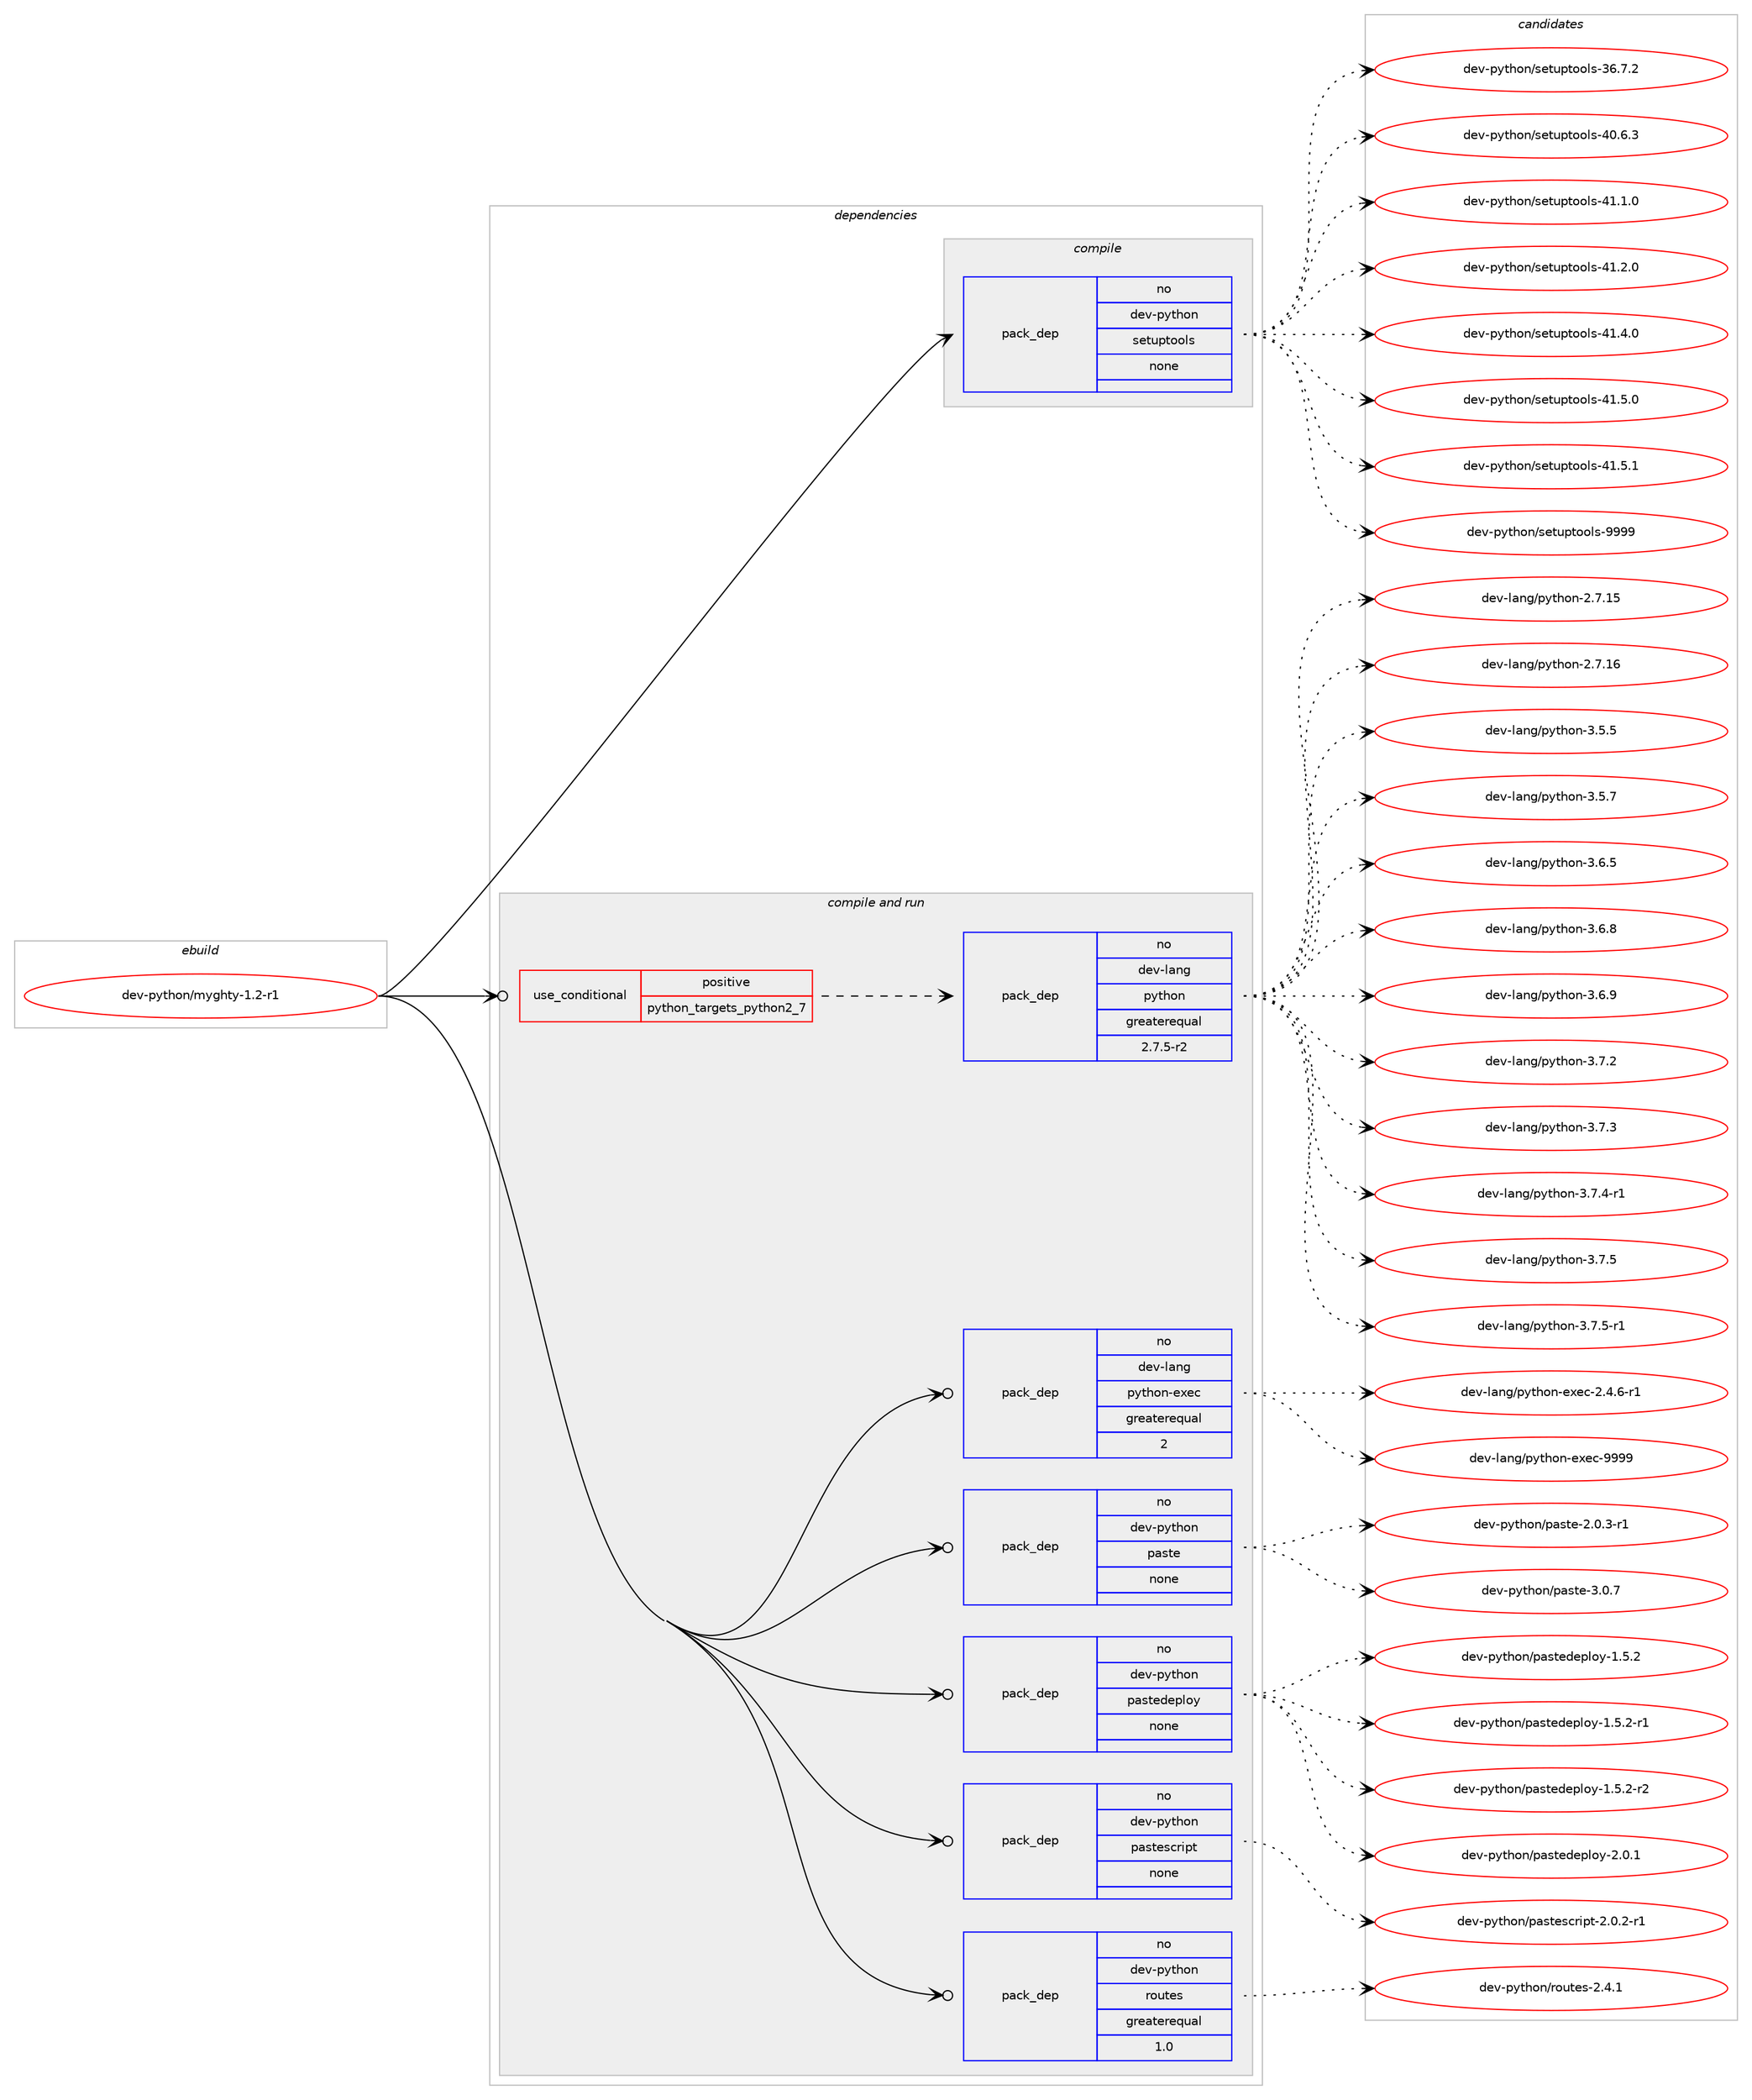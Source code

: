 digraph prolog {

# *************
# Graph options
# *************

newrank=true;
concentrate=true;
compound=true;
graph [rankdir=LR,fontname=Helvetica,fontsize=10,ranksep=1.5];#, ranksep=2.5, nodesep=0.2];
edge  [arrowhead=vee];
node  [fontname=Helvetica,fontsize=10];

# **********
# The ebuild
# **********

subgraph cluster_leftcol {
color=gray;
rank=same;
label=<<i>ebuild</i>>;
id [label="dev-python/myghty-1.2-r1", color=red, width=4, href="../dev-python/myghty-1.2-r1.svg"];
}

# ****************
# The dependencies
# ****************

subgraph cluster_midcol {
color=gray;
label=<<i>dependencies</i>>;
subgraph cluster_compile {
fillcolor="#eeeeee";
style=filled;
label=<<i>compile</i>>;
subgraph pack460814 {
dependency615393 [label=<<TABLE BORDER="0" CELLBORDER="1" CELLSPACING="0" CELLPADDING="4" WIDTH="220"><TR><TD ROWSPAN="6" CELLPADDING="30">pack_dep</TD></TR><TR><TD WIDTH="110">no</TD></TR><TR><TD>dev-python</TD></TR><TR><TD>setuptools</TD></TR><TR><TD>none</TD></TR><TR><TD></TD></TR></TABLE>>, shape=none, color=blue];
}
id:e -> dependency615393:w [weight=20,style="solid",arrowhead="vee"];
}
subgraph cluster_compileandrun {
fillcolor="#eeeeee";
style=filled;
label=<<i>compile and run</i>>;
subgraph cond142774 {
dependency615394 [label=<<TABLE BORDER="0" CELLBORDER="1" CELLSPACING="0" CELLPADDING="4"><TR><TD ROWSPAN="3" CELLPADDING="10">use_conditional</TD></TR><TR><TD>positive</TD></TR><TR><TD>python_targets_python2_7</TD></TR></TABLE>>, shape=none, color=red];
subgraph pack460815 {
dependency615395 [label=<<TABLE BORDER="0" CELLBORDER="1" CELLSPACING="0" CELLPADDING="4" WIDTH="220"><TR><TD ROWSPAN="6" CELLPADDING="30">pack_dep</TD></TR><TR><TD WIDTH="110">no</TD></TR><TR><TD>dev-lang</TD></TR><TR><TD>python</TD></TR><TR><TD>greaterequal</TD></TR><TR><TD>2.7.5-r2</TD></TR></TABLE>>, shape=none, color=blue];
}
dependency615394:e -> dependency615395:w [weight=20,style="dashed",arrowhead="vee"];
}
id:e -> dependency615394:w [weight=20,style="solid",arrowhead="odotvee"];
subgraph pack460816 {
dependency615396 [label=<<TABLE BORDER="0" CELLBORDER="1" CELLSPACING="0" CELLPADDING="4" WIDTH="220"><TR><TD ROWSPAN="6" CELLPADDING="30">pack_dep</TD></TR><TR><TD WIDTH="110">no</TD></TR><TR><TD>dev-lang</TD></TR><TR><TD>python-exec</TD></TR><TR><TD>greaterequal</TD></TR><TR><TD>2</TD></TR></TABLE>>, shape=none, color=blue];
}
id:e -> dependency615396:w [weight=20,style="solid",arrowhead="odotvee"];
subgraph pack460817 {
dependency615397 [label=<<TABLE BORDER="0" CELLBORDER="1" CELLSPACING="0" CELLPADDING="4" WIDTH="220"><TR><TD ROWSPAN="6" CELLPADDING="30">pack_dep</TD></TR><TR><TD WIDTH="110">no</TD></TR><TR><TD>dev-python</TD></TR><TR><TD>paste</TD></TR><TR><TD>none</TD></TR><TR><TD></TD></TR></TABLE>>, shape=none, color=blue];
}
id:e -> dependency615397:w [weight=20,style="solid",arrowhead="odotvee"];
subgraph pack460818 {
dependency615398 [label=<<TABLE BORDER="0" CELLBORDER="1" CELLSPACING="0" CELLPADDING="4" WIDTH="220"><TR><TD ROWSPAN="6" CELLPADDING="30">pack_dep</TD></TR><TR><TD WIDTH="110">no</TD></TR><TR><TD>dev-python</TD></TR><TR><TD>pastedeploy</TD></TR><TR><TD>none</TD></TR><TR><TD></TD></TR></TABLE>>, shape=none, color=blue];
}
id:e -> dependency615398:w [weight=20,style="solid",arrowhead="odotvee"];
subgraph pack460819 {
dependency615399 [label=<<TABLE BORDER="0" CELLBORDER="1" CELLSPACING="0" CELLPADDING="4" WIDTH="220"><TR><TD ROWSPAN="6" CELLPADDING="30">pack_dep</TD></TR><TR><TD WIDTH="110">no</TD></TR><TR><TD>dev-python</TD></TR><TR><TD>pastescript</TD></TR><TR><TD>none</TD></TR><TR><TD></TD></TR></TABLE>>, shape=none, color=blue];
}
id:e -> dependency615399:w [weight=20,style="solid",arrowhead="odotvee"];
subgraph pack460820 {
dependency615400 [label=<<TABLE BORDER="0" CELLBORDER="1" CELLSPACING="0" CELLPADDING="4" WIDTH="220"><TR><TD ROWSPAN="6" CELLPADDING="30">pack_dep</TD></TR><TR><TD WIDTH="110">no</TD></TR><TR><TD>dev-python</TD></TR><TR><TD>routes</TD></TR><TR><TD>greaterequal</TD></TR><TR><TD>1.0</TD></TR></TABLE>>, shape=none, color=blue];
}
id:e -> dependency615400:w [weight=20,style="solid",arrowhead="odotvee"];
}
subgraph cluster_run {
fillcolor="#eeeeee";
style=filled;
label=<<i>run</i>>;
}
}

# **************
# The candidates
# **************

subgraph cluster_choices {
rank=same;
color=gray;
label=<<i>candidates</i>>;

subgraph choice460814 {
color=black;
nodesep=1;
choice100101118451121211161041111104711510111611711211611111110811545515446554650 [label="dev-python/setuptools-36.7.2", color=red, width=4,href="../dev-python/setuptools-36.7.2.svg"];
choice100101118451121211161041111104711510111611711211611111110811545524846544651 [label="dev-python/setuptools-40.6.3", color=red, width=4,href="../dev-python/setuptools-40.6.3.svg"];
choice100101118451121211161041111104711510111611711211611111110811545524946494648 [label="dev-python/setuptools-41.1.0", color=red, width=4,href="../dev-python/setuptools-41.1.0.svg"];
choice100101118451121211161041111104711510111611711211611111110811545524946504648 [label="dev-python/setuptools-41.2.0", color=red, width=4,href="../dev-python/setuptools-41.2.0.svg"];
choice100101118451121211161041111104711510111611711211611111110811545524946524648 [label="dev-python/setuptools-41.4.0", color=red, width=4,href="../dev-python/setuptools-41.4.0.svg"];
choice100101118451121211161041111104711510111611711211611111110811545524946534648 [label="dev-python/setuptools-41.5.0", color=red, width=4,href="../dev-python/setuptools-41.5.0.svg"];
choice100101118451121211161041111104711510111611711211611111110811545524946534649 [label="dev-python/setuptools-41.5.1", color=red, width=4,href="../dev-python/setuptools-41.5.1.svg"];
choice10010111845112121116104111110471151011161171121161111111081154557575757 [label="dev-python/setuptools-9999", color=red, width=4,href="../dev-python/setuptools-9999.svg"];
dependency615393:e -> choice100101118451121211161041111104711510111611711211611111110811545515446554650:w [style=dotted,weight="100"];
dependency615393:e -> choice100101118451121211161041111104711510111611711211611111110811545524846544651:w [style=dotted,weight="100"];
dependency615393:e -> choice100101118451121211161041111104711510111611711211611111110811545524946494648:w [style=dotted,weight="100"];
dependency615393:e -> choice100101118451121211161041111104711510111611711211611111110811545524946504648:w [style=dotted,weight="100"];
dependency615393:e -> choice100101118451121211161041111104711510111611711211611111110811545524946524648:w [style=dotted,weight="100"];
dependency615393:e -> choice100101118451121211161041111104711510111611711211611111110811545524946534648:w [style=dotted,weight="100"];
dependency615393:e -> choice100101118451121211161041111104711510111611711211611111110811545524946534649:w [style=dotted,weight="100"];
dependency615393:e -> choice10010111845112121116104111110471151011161171121161111111081154557575757:w [style=dotted,weight="100"];
}
subgraph choice460815 {
color=black;
nodesep=1;
choice10010111845108971101034711212111610411111045504655464953 [label="dev-lang/python-2.7.15", color=red, width=4,href="../dev-lang/python-2.7.15.svg"];
choice10010111845108971101034711212111610411111045504655464954 [label="dev-lang/python-2.7.16", color=red, width=4,href="../dev-lang/python-2.7.16.svg"];
choice100101118451089711010347112121116104111110455146534653 [label="dev-lang/python-3.5.5", color=red, width=4,href="../dev-lang/python-3.5.5.svg"];
choice100101118451089711010347112121116104111110455146534655 [label="dev-lang/python-3.5.7", color=red, width=4,href="../dev-lang/python-3.5.7.svg"];
choice100101118451089711010347112121116104111110455146544653 [label="dev-lang/python-3.6.5", color=red, width=4,href="../dev-lang/python-3.6.5.svg"];
choice100101118451089711010347112121116104111110455146544656 [label="dev-lang/python-3.6.8", color=red, width=4,href="../dev-lang/python-3.6.8.svg"];
choice100101118451089711010347112121116104111110455146544657 [label="dev-lang/python-3.6.9", color=red, width=4,href="../dev-lang/python-3.6.9.svg"];
choice100101118451089711010347112121116104111110455146554650 [label="dev-lang/python-3.7.2", color=red, width=4,href="../dev-lang/python-3.7.2.svg"];
choice100101118451089711010347112121116104111110455146554651 [label="dev-lang/python-3.7.3", color=red, width=4,href="../dev-lang/python-3.7.3.svg"];
choice1001011184510897110103471121211161041111104551465546524511449 [label="dev-lang/python-3.7.4-r1", color=red, width=4,href="../dev-lang/python-3.7.4-r1.svg"];
choice100101118451089711010347112121116104111110455146554653 [label="dev-lang/python-3.7.5", color=red, width=4,href="../dev-lang/python-3.7.5.svg"];
choice1001011184510897110103471121211161041111104551465546534511449 [label="dev-lang/python-3.7.5-r1", color=red, width=4,href="../dev-lang/python-3.7.5-r1.svg"];
dependency615395:e -> choice10010111845108971101034711212111610411111045504655464953:w [style=dotted,weight="100"];
dependency615395:e -> choice10010111845108971101034711212111610411111045504655464954:w [style=dotted,weight="100"];
dependency615395:e -> choice100101118451089711010347112121116104111110455146534653:w [style=dotted,weight="100"];
dependency615395:e -> choice100101118451089711010347112121116104111110455146534655:w [style=dotted,weight="100"];
dependency615395:e -> choice100101118451089711010347112121116104111110455146544653:w [style=dotted,weight="100"];
dependency615395:e -> choice100101118451089711010347112121116104111110455146544656:w [style=dotted,weight="100"];
dependency615395:e -> choice100101118451089711010347112121116104111110455146544657:w [style=dotted,weight="100"];
dependency615395:e -> choice100101118451089711010347112121116104111110455146554650:w [style=dotted,weight="100"];
dependency615395:e -> choice100101118451089711010347112121116104111110455146554651:w [style=dotted,weight="100"];
dependency615395:e -> choice1001011184510897110103471121211161041111104551465546524511449:w [style=dotted,weight="100"];
dependency615395:e -> choice100101118451089711010347112121116104111110455146554653:w [style=dotted,weight="100"];
dependency615395:e -> choice1001011184510897110103471121211161041111104551465546534511449:w [style=dotted,weight="100"];
}
subgraph choice460816 {
color=black;
nodesep=1;
choice10010111845108971101034711212111610411111045101120101994550465246544511449 [label="dev-lang/python-exec-2.4.6-r1", color=red, width=4,href="../dev-lang/python-exec-2.4.6-r1.svg"];
choice10010111845108971101034711212111610411111045101120101994557575757 [label="dev-lang/python-exec-9999", color=red, width=4,href="../dev-lang/python-exec-9999.svg"];
dependency615396:e -> choice10010111845108971101034711212111610411111045101120101994550465246544511449:w [style=dotted,weight="100"];
dependency615396:e -> choice10010111845108971101034711212111610411111045101120101994557575757:w [style=dotted,weight="100"];
}
subgraph choice460817 {
color=black;
nodesep=1;
choice1001011184511212111610411111047112971151161014550464846514511449 [label="dev-python/paste-2.0.3-r1", color=red, width=4,href="../dev-python/paste-2.0.3-r1.svg"];
choice100101118451121211161041111104711297115116101455146484655 [label="dev-python/paste-3.0.7", color=red, width=4,href="../dev-python/paste-3.0.7.svg"];
dependency615397:e -> choice1001011184511212111610411111047112971151161014550464846514511449:w [style=dotted,weight="100"];
dependency615397:e -> choice100101118451121211161041111104711297115116101455146484655:w [style=dotted,weight="100"];
}
subgraph choice460818 {
color=black;
nodesep=1;
choice100101118451121211161041111104711297115116101100101112108111121454946534650 [label="dev-python/pastedeploy-1.5.2", color=red, width=4,href="../dev-python/pastedeploy-1.5.2.svg"];
choice1001011184511212111610411111047112971151161011001011121081111214549465346504511449 [label="dev-python/pastedeploy-1.5.2-r1", color=red, width=4,href="../dev-python/pastedeploy-1.5.2-r1.svg"];
choice1001011184511212111610411111047112971151161011001011121081111214549465346504511450 [label="dev-python/pastedeploy-1.5.2-r2", color=red, width=4,href="../dev-python/pastedeploy-1.5.2-r2.svg"];
choice100101118451121211161041111104711297115116101100101112108111121455046484649 [label="dev-python/pastedeploy-2.0.1", color=red, width=4,href="../dev-python/pastedeploy-2.0.1.svg"];
dependency615398:e -> choice100101118451121211161041111104711297115116101100101112108111121454946534650:w [style=dotted,weight="100"];
dependency615398:e -> choice1001011184511212111610411111047112971151161011001011121081111214549465346504511449:w [style=dotted,weight="100"];
dependency615398:e -> choice1001011184511212111610411111047112971151161011001011121081111214549465346504511450:w [style=dotted,weight="100"];
dependency615398:e -> choice100101118451121211161041111104711297115116101100101112108111121455046484649:w [style=dotted,weight="100"];
}
subgraph choice460819 {
color=black;
nodesep=1;
choice100101118451121211161041111104711297115116101115991141051121164550464846504511449 [label="dev-python/pastescript-2.0.2-r1", color=red, width=4,href="../dev-python/pastescript-2.0.2-r1.svg"];
dependency615399:e -> choice100101118451121211161041111104711297115116101115991141051121164550464846504511449:w [style=dotted,weight="100"];
}
subgraph choice460820 {
color=black;
nodesep=1;
choice1001011184511212111610411111047114111117116101115455046524649 [label="dev-python/routes-2.4.1", color=red, width=4,href="../dev-python/routes-2.4.1.svg"];
dependency615400:e -> choice1001011184511212111610411111047114111117116101115455046524649:w [style=dotted,weight="100"];
}
}

}
